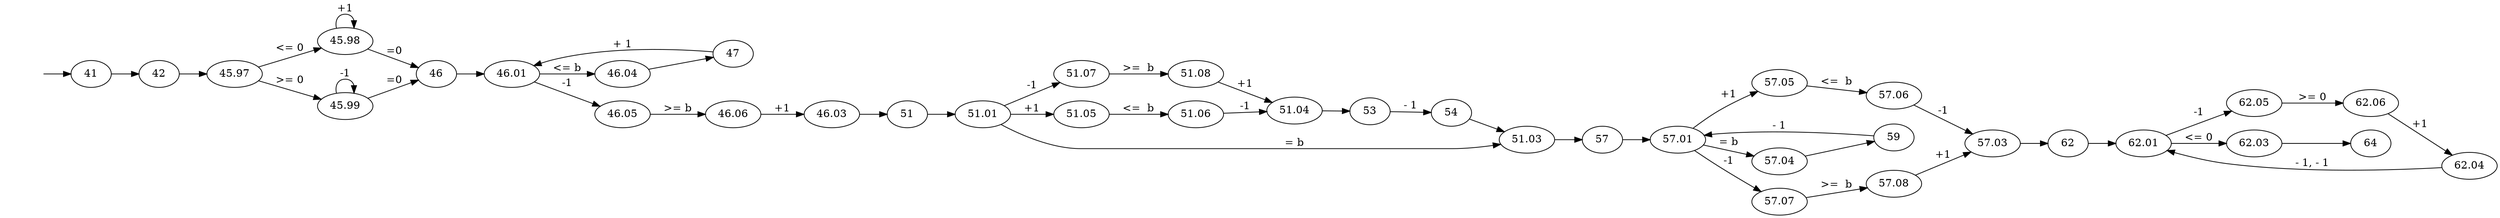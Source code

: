 digraph G {
		rankdir=LR
		Q0[label="41"];
		Q1[label="42"];
		Q2[label="46"];
		Q3[label="45.97"];
		Q4[label="45.98"];
		Q5[label="45.99"];
		Q6[label="46.01"];
		Q7[label="46.04"];
		Q8[label="47"];
		Q9[label="46.05"];
		Q10[label="46.06"];
		Q11[label="46.03"];
		Q12[label="51"];
		Q13[label="51.01"];
		Q14[label="51.04"];
		Q15[label="53"];
		Q16[label="54"];
		Q17[label="51.05"];
		Q18[label="51.06"];
		Q19[label="51.07"];
		Q20[label="51.08"];
		Q21[label="51.03"];
		Q22[label="57"];
		Q23[label="57.01"];
		Q24[label="57.04"];
		Q25[label="59"];
		Q26[label="57.05"];
		Q27[label="57.06"];
		Q28[label="57.07"];
		Q29[label="57.08"];
		Q30[label="57.03"];
		Q31[label="62"];
		Q32[label="62.01"];
		Q33[label="62.04"];
		Q34[label="62.05"];
		Q35[label="62.06"];
		Q36[label="62.03"];
		Q37[label="64"];
		Qi[style=invis];
		Qi -> Q0 [label=""]
		Q0 -> Q1 [label=""]
		Q3 -> Q4 [label="<= 0"]
		Q4 -> Q4 [label="+1"]
		Q4 -> Q2 [label="=0"]
		Q3 -> Q5 [label=">= 0"]
		Q5 -> Q5 [label="-1"]
		Q5 -> Q2 [label="=0"]
		Q1 -> Q3 [label=""]
		Q2 -> Q6 [label=""]
		Q7 -> Q8 [label=""]
		Q8 -> Q6 [label="+ 1"]
		Q6 -> Q7 [label="<= b"]
		Q6 -> Q9 [label="-1"]
		Q9 -> Q10 [label=">= b"]
		Q10 -> Q11 [label="+1"]
		Q11 -> Q12 [label=""]
		Q12 -> Q13 [label=""]
		Q14 -> Q15 [label=""]
		Q15 -> Q16 [label="- 1"]
		Q16 -> Q21 [label=""]
		Q13 -> Q17 [label="+1"]
		Q17 -> Q18 [label="<=  b"]
		Q18 -> Q14 [label="-1"]
		Q13 -> Q19 [label="-1"]
		Q19 -> Q20 [label=">=  b"]
		Q20 -> Q14 [label="+1"]
		Q13 -> Q21 [label="= b"]
		Q21 -> Q22 [label=""]
		Q22 -> Q23 [label=""]
		Q24 -> Q25 [label=""]
		Q25 -> Q23 [label="- 1"]
		Q23 -> Q24 [label="= b"]
		Q23 -> Q26 [label="+1"]
		Q26 -> Q27 [label="<=  b"]
		Q27 -> Q30 [label="-1"]
		Q23 -> Q28 [label="-1"]
		Q28 -> Q29 [label=">=  b"]
		Q29 -> Q30 [label="+1"]
		Q30 -> Q31 [label=""]
		Q31 -> Q32 [label=""]
		Q33 -> Q32 [label="- 1, - 1"]
		Q32 -> Q34 [label="-1"]
		Q34 -> Q35 [label=">= 0"]
		Q35 -> Q33 [label="+1"]
		Q32 -> Q36 [label="<= 0"]
		Q36 -> Q37 [label=""]
		
}